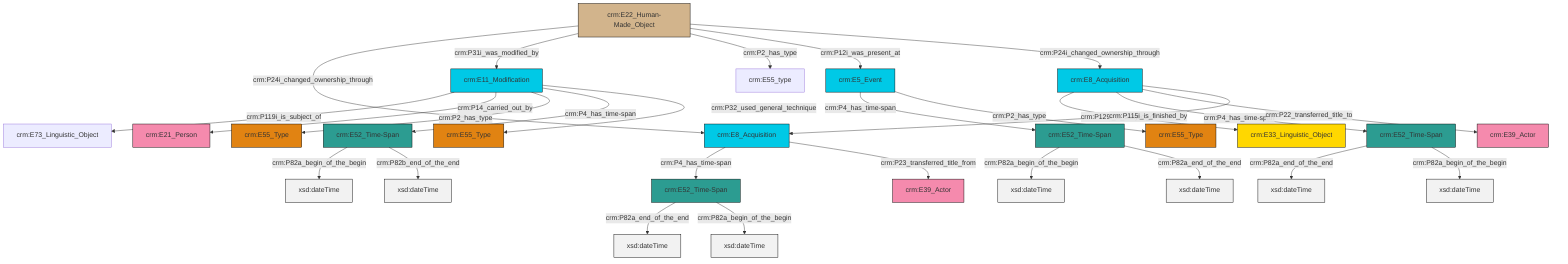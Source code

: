 graph TD
classDef Literal fill:#f2f2f2,stroke:#000000;
classDef CRM_Entity fill:#FFFFFF,stroke:#000000;
classDef Temporal_Entity fill:#00C9E6, stroke:#000000;
classDef Type fill:#E18312, stroke:#000000;
classDef Time-Span fill:#2C9C91, stroke:#000000;
classDef Appellation fill:#FFEB7F, stroke:#000000;
classDef Place fill:#008836, stroke:#000000;
classDef Persistent_Item fill:#B266B2, stroke:#000000;
classDef Conceptual_Object fill:#FFD700, stroke:#000000;
classDef Physical_Thing fill:#D2B48C, stroke:#000000;
classDef Actor fill:#f58aad, stroke:#000000;
classDef PC_Classes fill:#4ce600, stroke:#000000;
classDef Multi fill:#cccccc,stroke:#000000;

0["crm:E22_Human-Made_Object"]:::Physical_Thing -->|crm:P24i_changed_ownership_through| 1["crm:E8_Acquisition"]:::Temporal_Entity
2["crm:E52_Time-Span"]:::Time-Span -->|crm:P82a_end_of_the_end| 3[xsd:dateTime]:::Literal
6["crm:E52_Time-Span"]:::Time-Span -->|crm:P82a_begin_of_the_begin| 7[xsd:dateTime]:::Literal
10["crm:E11_Modification"]:::Temporal_Entity -->|crm:P119i_is_subject_of| 11["crm:E73_Linguistic_Object"]:::Default
10["crm:E11_Modification"]:::Temporal_Entity -->|crm:P14_carried_out_by| 15["crm:E21_Person"]:::Actor
16["crm:E52_Time-Span"]:::Time-Span -->|crm:P82a_begin_of_the_begin| 17[xsd:dateTime]:::Literal
20["crm:E8_Acquisition"]:::Temporal_Entity -->|crm:P129i_is_subject_of| 8["crm:E33_Linguistic_Object"]:::Conceptual_Object
2["crm:E52_Time-Span"]:::Time-Span -->|crm:P82a_begin_of_the_begin| 24[xsd:dateTime]:::Literal
0["crm:E22_Human-Made_Object"]:::Physical_Thing -->|crm:P31i_was_modified_by| 10["crm:E11_Modification"]:::Temporal_Entity
10["crm:E11_Modification"]:::Temporal_Entity -->|crm:P2_has_type| 25["crm:E55_Type"]:::Type
10["crm:E11_Modification"]:::Temporal_Entity -->|crm:P4_has_time-span| 16["crm:E52_Time-Span"]:::Time-Span
21["crm:E5_Event"]:::Temporal_Entity -->|crm:P4_has_time-span| 6["crm:E52_Time-Span"]:::Time-Span
21["crm:E5_Event"]:::Temporal_Entity -->|crm:P2_has_type| 29["crm:E55_Type"]:::Type
20["crm:E8_Acquisition"]:::Temporal_Entity -->|crm:P4_has_time-span| 26["crm:E52_Time-Span"]:::Time-Span
6["crm:E52_Time-Span"]:::Time-Span -->|crm:P82a_end_of_the_end| 30[xsd:dateTime]:::Literal
1["crm:E8_Acquisition"]:::Temporal_Entity -->|crm:P4_has_time-span| 2["crm:E52_Time-Span"]:::Time-Span
16["crm:E52_Time-Span"]:::Time-Span -->|crm:P82b_end_of_the_end| 33[xsd:dateTime]:::Literal
0["crm:E22_Human-Made_Object"]:::Physical_Thing -->|crm:P2_has_type| 4["crm:E55_type"]:::Default
26["crm:E52_Time-Span"]:::Time-Span -->|crm:P82a_end_of_the_end| 36[xsd:dateTime]:::Literal
0["crm:E22_Human-Made_Object"]:::Physical_Thing -->|crm:P12i_was_present_at| 21["crm:E5_Event"]:::Temporal_Entity
26["crm:E52_Time-Span"]:::Time-Span -->|crm:P82a_begin_of_the_begin| 39[xsd:dateTime]:::Literal
20["crm:E8_Acquisition"]:::Temporal_Entity -->|crm:P22_transferred_title_to| 12["crm:E39_Actor"]:::Actor
1["crm:E8_Acquisition"]:::Temporal_Entity -->|crm:P23_transferred_title_from| 31["crm:E39_Actor"]:::Actor
10["crm:E11_Modification"]:::Temporal_Entity -->|crm:P32_used_general_technique| 42["crm:E55_Type"]:::Type
0["crm:E22_Human-Made_Object"]:::Physical_Thing -->|crm:P24i_changed_ownership_through| 20["crm:E8_Acquisition"]:::Temporal_Entity
20["crm:E8_Acquisition"]:::Temporal_Entity -->|crm:P115i_is_finished_by| 1["crm:E8_Acquisition"]:::Temporal_Entity